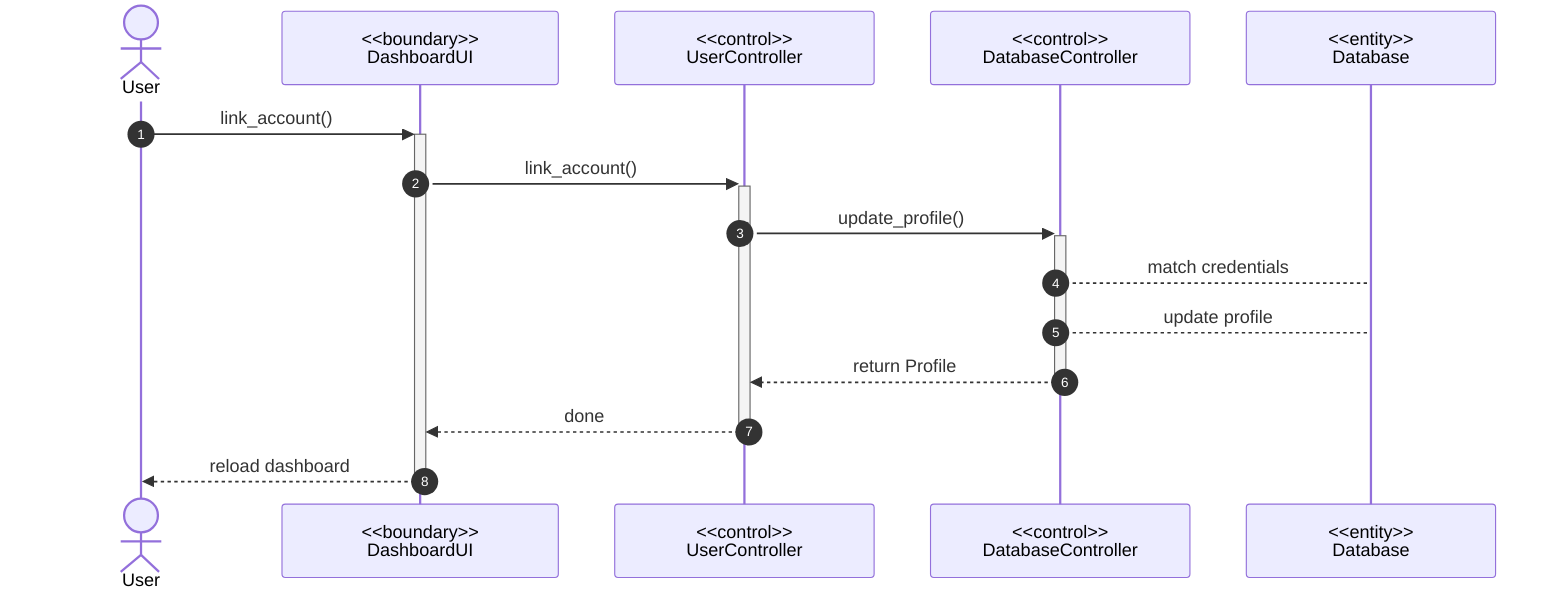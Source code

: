 sequenceDiagram
    %% Scenario 4 - User links external services provider to the application
    autonumber
    actor User
    participant DashUI as #lt;#lt;boundary#gt;#gt;<br>DashboardUI
    participant UserC as #lt;#lt;control#gt;#gt;<br>UserController
    participant DataC as #lt;#lt;control#gt;#gt;<br>DatabaseController
    participant Data as #lt;#lt;entity#gt;#gt;<br>Database
    User    ->>+    DashUI  : link_account()
    DashUI  ->>+    UserC   : link_account()
    UserC   ->>+    DataC   : update_profile()
    DataC   -->     Data    : match credentials
    DataC   -->     Data    : update profile
    DataC   -->>-   UserC   : return Profile
    UserC   -->>-   DashUI  : done
    DashUI  -->>-   User    : reload dashboard